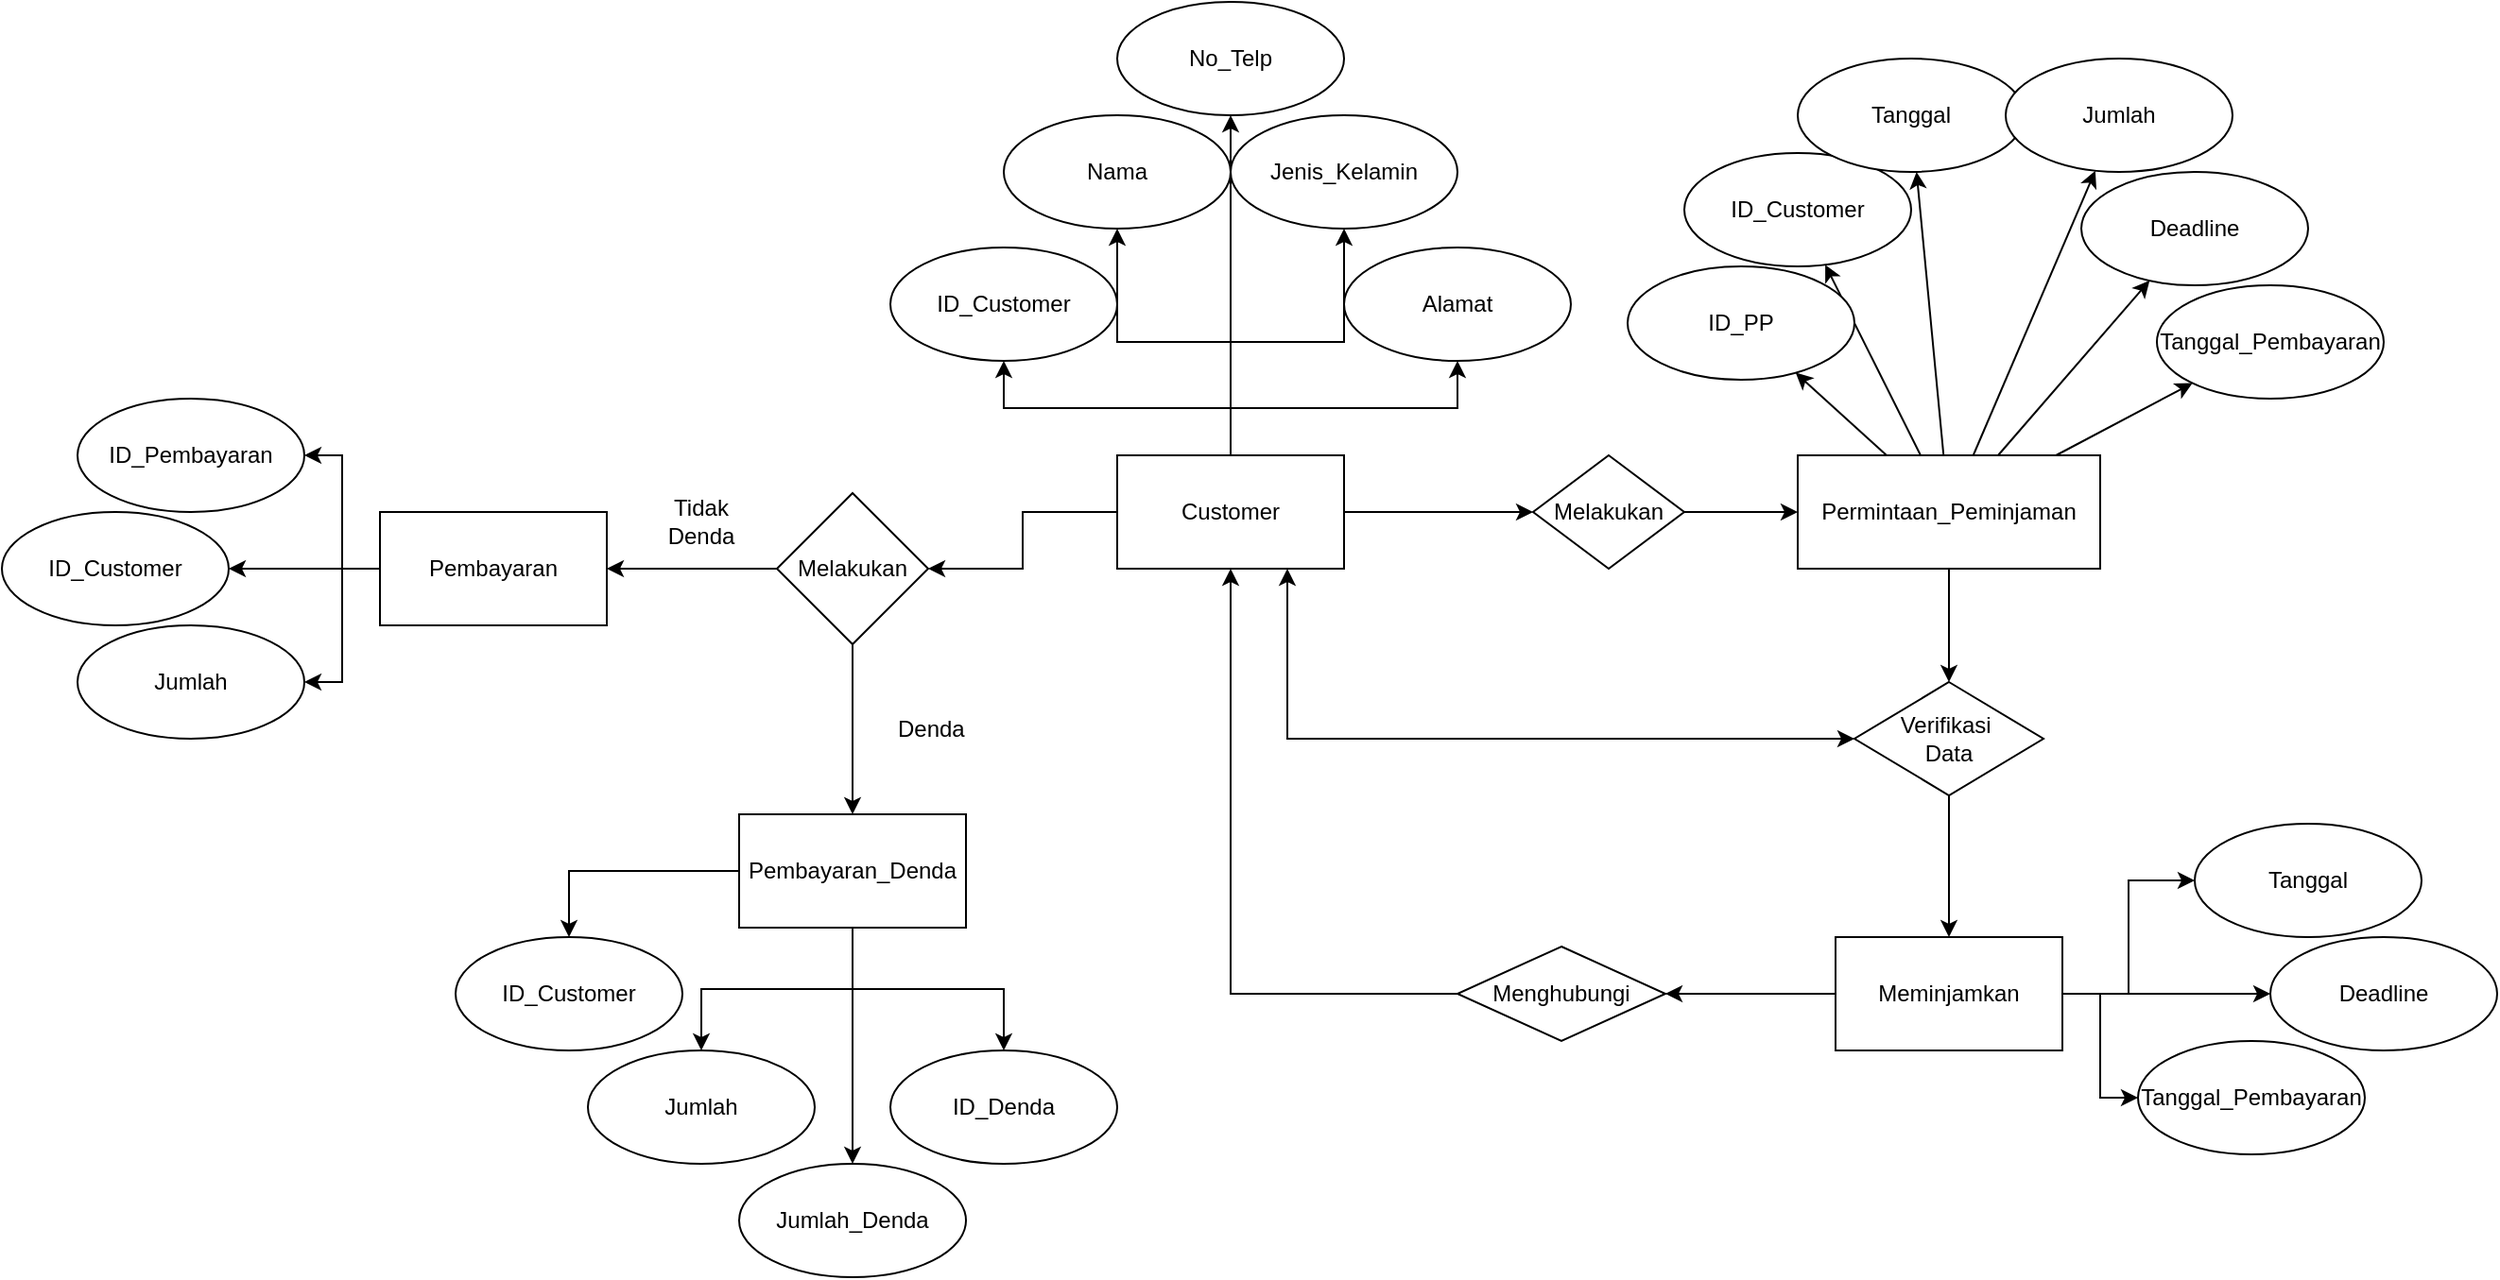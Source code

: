 <mxfile version="20.0.4" type="device"><diagram id="R2lEEEUBdFMjLlhIrx00" name="Page-1"><mxGraphModel dx="2485" dy="748" grid="1" gridSize="10" guides="1" tooltips="1" connect="1" arrows="1" fold="1" page="1" pageScale="1" pageWidth="850" pageHeight="1100" math="0" shadow="0" extFonts="Permanent Marker^https://fonts.googleapis.com/css?family=Permanent+Marker"><root><mxCell id="0"/><mxCell id="1" parent="0"/><mxCell id="Tu0zlqNbjXTZZb3ps5It-3" value="" style="edgeStyle=orthogonalEdgeStyle;rounded=0;orthogonalLoop=1;jettySize=auto;html=1;" edge="1" parent="1" source="Tu0zlqNbjXTZZb3ps5It-1" target="Tu0zlqNbjXTZZb3ps5It-2"><mxGeometry relative="1" as="geometry"/></mxCell><mxCell id="Tu0zlqNbjXTZZb3ps5It-5" value="" style="edgeStyle=orthogonalEdgeStyle;rounded=0;orthogonalLoop=1;jettySize=auto;html=1;" edge="1" parent="1" source="Tu0zlqNbjXTZZb3ps5It-1" target="Tu0zlqNbjXTZZb3ps5It-4"><mxGeometry relative="1" as="geometry"/></mxCell><mxCell id="Tu0zlqNbjXTZZb3ps5It-7" value="" style="edgeStyle=orthogonalEdgeStyle;rounded=0;orthogonalLoop=1;jettySize=auto;html=1;" edge="1" parent="1" source="Tu0zlqNbjXTZZb3ps5It-1" target="Tu0zlqNbjXTZZb3ps5It-6"><mxGeometry relative="1" as="geometry"/></mxCell><mxCell id="Tu0zlqNbjXTZZb3ps5It-9" value="" style="edgeStyle=orthogonalEdgeStyle;rounded=0;orthogonalLoop=1;jettySize=auto;html=1;" edge="1" parent="1" source="Tu0zlqNbjXTZZb3ps5It-1" target="Tu0zlqNbjXTZZb3ps5It-8"><mxGeometry relative="1" as="geometry"/></mxCell><mxCell id="Tu0zlqNbjXTZZb3ps5It-29" value="" style="edgeStyle=orthogonalEdgeStyle;rounded=0;orthogonalLoop=1;jettySize=auto;html=1;" edge="1" parent="1" source="Tu0zlqNbjXTZZb3ps5It-1" target="Tu0zlqNbjXTZZb3ps5It-28"><mxGeometry relative="1" as="geometry"/></mxCell><mxCell id="Tu0zlqNbjXTZZb3ps5It-46" value="" style="edgeStyle=orthogonalEdgeStyle;rounded=0;orthogonalLoop=1;jettySize=auto;html=1;" edge="1" parent="1" source="Tu0zlqNbjXTZZb3ps5It-1" target="Tu0zlqNbjXTZZb3ps5It-45"><mxGeometry relative="1" as="geometry"/></mxCell><mxCell id="Tu0zlqNbjXTZZb3ps5It-69" value="" style="edgeStyle=orthogonalEdgeStyle;rounded=0;orthogonalLoop=1;jettySize=auto;html=1;" edge="1" parent="1" source="Tu0zlqNbjXTZZb3ps5It-1" target="Tu0zlqNbjXTZZb3ps5It-68"><mxGeometry relative="1" as="geometry"/></mxCell><mxCell id="Tu0zlqNbjXTZZb3ps5It-1" value="Customer" style="rounded=0;whiteSpace=wrap;html=1;" vertex="1" parent="1"><mxGeometry x="120" y="250" width="120" height="60" as="geometry"/></mxCell><mxCell id="Tu0zlqNbjXTZZb3ps5It-2" value="Nama" style="ellipse;whiteSpace=wrap;html=1;rounded=0;" vertex="1" parent="1"><mxGeometry x="60" y="70" width="120" height="60" as="geometry"/></mxCell><mxCell id="Tu0zlqNbjXTZZb3ps5It-4" value="ID_Customer" style="ellipse;whiteSpace=wrap;html=1;rounded=0;" vertex="1" parent="1"><mxGeometry y="140" width="120" height="60" as="geometry"/></mxCell><mxCell id="Tu0zlqNbjXTZZb3ps5It-6" value="Alamat" style="ellipse;whiteSpace=wrap;html=1;rounded=0;" vertex="1" parent="1"><mxGeometry x="240" y="140" width="120" height="60" as="geometry"/></mxCell><mxCell id="Tu0zlqNbjXTZZb3ps5It-11" value="" style="edgeStyle=orthogonalEdgeStyle;rounded=0;orthogonalLoop=1;jettySize=auto;html=1;" edge="1" parent="1" source="Tu0zlqNbjXTZZb3ps5It-8" target="Tu0zlqNbjXTZZb3ps5It-10"><mxGeometry relative="1" as="geometry"/></mxCell><mxCell id="Tu0zlqNbjXTZZb3ps5It-8" value="Melakukan" style="rhombus;whiteSpace=wrap;html=1;rounded=0;" vertex="1" parent="1"><mxGeometry x="340" y="250" width="80" height="60" as="geometry"/></mxCell><mxCell id="Tu0zlqNbjXTZZb3ps5It-13" value="" style="rounded=0;orthogonalLoop=1;jettySize=auto;html=1;" edge="1" parent="1" source="Tu0zlqNbjXTZZb3ps5It-10" target="Tu0zlqNbjXTZZb3ps5It-12"><mxGeometry relative="1" as="geometry"/></mxCell><mxCell id="Tu0zlqNbjXTZZb3ps5It-15" value="" style="rounded=0;orthogonalLoop=1;jettySize=auto;html=1;" edge="1" parent="1" source="Tu0zlqNbjXTZZb3ps5It-10" target="Tu0zlqNbjXTZZb3ps5It-14"><mxGeometry relative="1" as="geometry"/></mxCell><mxCell id="Tu0zlqNbjXTZZb3ps5It-17" value="" style="rounded=0;orthogonalLoop=1;jettySize=auto;html=1;" edge="1" parent="1" source="Tu0zlqNbjXTZZb3ps5It-10" target="Tu0zlqNbjXTZZb3ps5It-16"><mxGeometry relative="1" as="geometry"/></mxCell><mxCell id="Tu0zlqNbjXTZZb3ps5It-19" value="" style="rounded=0;orthogonalLoop=1;jettySize=auto;html=1;" edge="1" parent="1" source="Tu0zlqNbjXTZZb3ps5It-10" target="Tu0zlqNbjXTZZb3ps5It-18"><mxGeometry relative="1" as="geometry"/></mxCell><mxCell id="Tu0zlqNbjXTZZb3ps5It-21" value="" style="rounded=0;orthogonalLoop=1;jettySize=auto;html=1;" edge="1" parent="1" source="Tu0zlqNbjXTZZb3ps5It-10" target="Tu0zlqNbjXTZZb3ps5It-20"><mxGeometry relative="1" as="geometry"/></mxCell><mxCell id="Tu0zlqNbjXTZZb3ps5It-23" value="" style="rounded=0;orthogonalLoop=1;jettySize=auto;html=1;" edge="1" parent="1" source="Tu0zlqNbjXTZZb3ps5It-10" target="Tu0zlqNbjXTZZb3ps5It-22"><mxGeometry relative="1" as="geometry"/></mxCell><mxCell id="Tu0zlqNbjXTZZb3ps5It-25" value="" style="edgeStyle=none;rounded=0;orthogonalLoop=1;jettySize=auto;html=1;" edge="1" parent="1" source="Tu0zlqNbjXTZZb3ps5It-10" target="Tu0zlqNbjXTZZb3ps5It-24"><mxGeometry relative="1" as="geometry"/></mxCell><mxCell id="Tu0zlqNbjXTZZb3ps5It-10" value="Permintaan_Peminjaman" style="whiteSpace=wrap;html=1;rounded=0;" vertex="1" parent="1"><mxGeometry x="480" y="250" width="160" height="60" as="geometry"/></mxCell><mxCell id="Tu0zlqNbjXTZZb3ps5It-12" value="ID_Customer" style="ellipse;whiteSpace=wrap;html=1;rounded=0;" vertex="1" parent="1"><mxGeometry x="420" y="90" width="120" height="60" as="geometry"/></mxCell><mxCell id="Tu0zlqNbjXTZZb3ps5It-14" value="Tanggal" style="ellipse;whiteSpace=wrap;html=1;rounded=0;" vertex="1" parent="1"><mxGeometry x="480" y="40" width="120" height="60" as="geometry"/></mxCell><mxCell id="Tu0zlqNbjXTZZb3ps5It-16" value="Deadline" style="ellipse;whiteSpace=wrap;html=1;rounded=0;" vertex="1" parent="1"><mxGeometry x="630" y="100" width="120" height="60" as="geometry"/></mxCell><mxCell id="Tu0zlqNbjXTZZb3ps5It-18" value="Jumlah" style="ellipse;whiteSpace=wrap;html=1;rounded=0;" vertex="1" parent="1"><mxGeometry x="590" y="40" width="120" height="60" as="geometry"/></mxCell><mxCell id="Tu0zlqNbjXTZZb3ps5It-20" value="Tanggal_Pembayaran" style="ellipse;whiteSpace=wrap;html=1;rounded=0;" vertex="1" parent="1"><mxGeometry x="670" y="160" width="120" height="60" as="geometry"/></mxCell><mxCell id="Tu0zlqNbjXTZZb3ps5It-22" value="ID_PP" style="ellipse;whiteSpace=wrap;html=1;rounded=0;" vertex="1" parent="1"><mxGeometry x="390" y="150" width="120" height="60" as="geometry"/></mxCell><mxCell id="Tu0zlqNbjXTZZb3ps5It-27" value="" style="edgeStyle=none;rounded=0;orthogonalLoop=1;jettySize=auto;html=1;" edge="1" parent="1" source="Tu0zlqNbjXTZZb3ps5It-24" target="Tu0zlqNbjXTZZb3ps5It-26"><mxGeometry relative="1" as="geometry"/></mxCell><mxCell id="Tu0zlqNbjXTZZb3ps5It-24" value="Verifikasi&amp;nbsp;&lt;br&gt;Data" style="rhombus;whiteSpace=wrap;html=1;rounded=0;" vertex="1" parent="1"><mxGeometry x="510" y="370" width="100" height="60" as="geometry"/></mxCell><mxCell id="Tu0zlqNbjXTZZb3ps5It-34" value="" style="edgeStyle=orthogonalEdgeStyle;rounded=0;orthogonalLoop=1;jettySize=auto;html=1;" edge="1" parent="1" source="Tu0zlqNbjXTZZb3ps5It-26" target="Tu0zlqNbjXTZZb3ps5It-33"><mxGeometry relative="1" as="geometry"/></mxCell><mxCell id="Tu0zlqNbjXTZZb3ps5It-36" value="" style="edgeStyle=orthogonalEdgeStyle;rounded=0;orthogonalLoop=1;jettySize=auto;html=1;" edge="1" parent="1" source="Tu0zlqNbjXTZZb3ps5It-26" target="Tu0zlqNbjXTZZb3ps5It-35"><mxGeometry relative="1" as="geometry"/></mxCell><mxCell id="Tu0zlqNbjXTZZb3ps5It-38" value="" style="edgeStyle=orthogonalEdgeStyle;rounded=0;orthogonalLoop=1;jettySize=auto;html=1;" edge="1" parent="1" source="Tu0zlqNbjXTZZb3ps5It-26" target="Tu0zlqNbjXTZZb3ps5It-37"><mxGeometry relative="1" as="geometry"/></mxCell><mxCell id="Tu0zlqNbjXTZZb3ps5It-42" value="" style="edgeStyle=orthogonalEdgeStyle;rounded=0;orthogonalLoop=1;jettySize=auto;html=1;" edge="1" parent="1" source="Tu0zlqNbjXTZZb3ps5It-26" target="Tu0zlqNbjXTZZb3ps5It-41"><mxGeometry relative="1" as="geometry"/></mxCell><mxCell id="Tu0zlqNbjXTZZb3ps5It-26" value="Meminjamkan" style="whiteSpace=wrap;html=1;rounded=0;" vertex="1" parent="1"><mxGeometry x="500" y="505" width="120" height="60" as="geometry"/></mxCell><mxCell id="Tu0zlqNbjXTZZb3ps5It-28" value="Jenis_Kelamin" style="ellipse;whiteSpace=wrap;html=1;rounded=0;" vertex="1" parent="1"><mxGeometry x="180" y="70" width="120" height="60" as="geometry"/></mxCell><mxCell id="Tu0zlqNbjXTZZb3ps5It-33" value="Tanggal" style="ellipse;whiteSpace=wrap;html=1;rounded=0;" vertex="1" parent="1"><mxGeometry x="690" y="445" width="120" height="60" as="geometry"/></mxCell><mxCell id="Tu0zlqNbjXTZZb3ps5It-35" value="Deadline" style="ellipse;whiteSpace=wrap;html=1;rounded=0;" vertex="1" parent="1"><mxGeometry x="730" y="505" width="120" height="60" as="geometry"/></mxCell><mxCell id="Tu0zlqNbjXTZZb3ps5It-37" value="Tanggal_Pembayaran" style="ellipse;whiteSpace=wrap;html=1;rounded=0;" vertex="1" parent="1"><mxGeometry x="660" y="560" width="120" height="60" as="geometry"/></mxCell><mxCell id="Tu0zlqNbjXTZZb3ps5It-43" style="edgeStyle=orthogonalEdgeStyle;rounded=0;orthogonalLoop=1;jettySize=auto;html=1;exitX=0;exitY=0.5;exitDx=0;exitDy=0;entryX=0.5;entryY=1;entryDx=0;entryDy=0;" edge="1" parent="1" source="Tu0zlqNbjXTZZb3ps5It-41" target="Tu0zlqNbjXTZZb3ps5It-1"><mxGeometry relative="1" as="geometry"/></mxCell><mxCell id="Tu0zlqNbjXTZZb3ps5It-41" value="Menghubungi" style="rhombus;whiteSpace=wrap;html=1;rounded=0;" vertex="1" parent="1"><mxGeometry x="300" y="510" width="110" height="50" as="geometry"/></mxCell><mxCell id="Tu0zlqNbjXTZZb3ps5It-44" value="" style="endArrow=classic;startArrow=classic;html=1;rounded=0;entryX=0;entryY=0.5;entryDx=0;entryDy=0;exitX=0.75;exitY=1;exitDx=0;exitDy=0;edgeStyle=orthogonalEdgeStyle;" edge="1" parent="1" source="Tu0zlqNbjXTZZb3ps5It-1" target="Tu0zlqNbjXTZZb3ps5It-24"><mxGeometry width="50" height="50" relative="1" as="geometry"><mxPoint x="300" y="400" as="sourcePoint"/><mxPoint x="350" y="350" as="targetPoint"/></mxGeometry></mxCell><mxCell id="Tu0zlqNbjXTZZb3ps5It-55" style="edgeStyle=orthogonalEdgeStyle;rounded=0;orthogonalLoop=1;jettySize=auto;html=1;exitX=0;exitY=0.5;exitDx=0;exitDy=0;entryX=1;entryY=0.5;entryDx=0;entryDy=0;" edge="1" parent="1" source="Tu0zlqNbjXTZZb3ps5It-45" target="Tu0zlqNbjXTZZb3ps5It-47"><mxGeometry relative="1" as="geometry"/></mxCell><mxCell id="Tu0zlqNbjXTZZb3ps5It-58" value="" style="edgeStyle=orthogonalEdgeStyle;rounded=0;orthogonalLoop=1;jettySize=auto;html=1;" edge="1" parent="1" source="Tu0zlqNbjXTZZb3ps5It-45" target="Tu0zlqNbjXTZZb3ps5It-57"><mxGeometry relative="1" as="geometry"/></mxCell><mxCell id="Tu0zlqNbjXTZZb3ps5It-45" value="Melakukan" style="rhombus;whiteSpace=wrap;html=1;rounded=0;" vertex="1" parent="1"><mxGeometry x="-60" y="270" width="80" height="80" as="geometry"/></mxCell><mxCell id="Tu0zlqNbjXTZZb3ps5It-50" value="" style="edgeStyle=orthogonalEdgeStyle;rounded=0;orthogonalLoop=1;jettySize=auto;html=1;" edge="1" parent="1" source="Tu0zlqNbjXTZZb3ps5It-47" target="Tu0zlqNbjXTZZb3ps5It-49"><mxGeometry relative="1" as="geometry"/></mxCell><mxCell id="Tu0zlqNbjXTZZb3ps5It-52" value="" style="edgeStyle=orthogonalEdgeStyle;rounded=0;orthogonalLoop=1;jettySize=auto;html=1;" edge="1" parent="1" source="Tu0zlqNbjXTZZb3ps5It-47" target="Tu0zlqNbjXTZZb3ps5It-51"><mxGeometry relative="1" as="geometry"/></mxCell><mxCell id="Tu0zlqNbjXTZZb3ps5It-54" value="" style="edgeStyle=orthogonalEdgeStyle;rounded=0;orthogonalLoop=1;jettySize=auto;html=1;" edge="1" parent="1" source="Tu0zlqNbjXTZZb3ps5It-47" target="Tu0zlqNbjXTZZb3ps5It-53"><mxGeometry relative="1" as="geometry"/></mxCell><mxCell id="Tu0zlqNbjXTZZb3ps5It-47" value="Pembayaran" style="whiteSpace=wrap;html=1;rounded=0;" vertex="1" parent="1"><mxGeometry x="-270" y="280" width="120" height="60" as="geometry"/></mxCell><mxCell id="Tu0zlqNbjXTZZb3ps5It-49" value="ID_Customer" style="ellipse;whiteSpace=wrap;html=1;rounded=0;" vertex="1" parent="1"><mxGeometry x="-470" y="280" width="120" height="60" as="geometry"/></mxCell><mxCell id="Tu0zlqNbjXTZZb3ps5It-51" value="ID_Pembayaran" style="ellipse;whiteSpace=wrap;html=1;rounded=0;" vertex="1" parent="1"><mxGeometry x="-430" y="220" width="120" height="60" as="geometry"/></mxCell><mxCell id="Tu0zlqNbjXTZZb3ps5It-53" value="Jumlah" style="ellipse;whiteSpace=wrap;html=1;rounded=0;" vertex="1" parent="1"><mxGeometry x="-430" y="340" width="120" height="60" as="geometry"/></mxCell><mxCell id="Tu0zlqNbjXTZZb3ps5It-56" value="Tidak Denda" style="text;html=1;strokeColor=none;fillColor=none;align=center;verticalAlign=middle;whiteSpace=wrap;rounded=0;" vertex="1" parent="1"><mxGeometry x="-130" y="270" width="60" height="30" as="geometry"/></mxCell><mxCell id="Tu0zlqNbjXTZZb3ps5It-61" value="" style="edgeStyle=orthogonalEdgeStyle;rounded=0;orthogonalLoop=1;jettySize=auto;html=1;" edge="1" parent="1" source="Tu0zlqNbjXTZZb3ps5It-57" target="Tu0zlqNbjXTZZb3ps5It-60"><mxGeometry relative="1" as="geometry"/></mxCell><mxCell id="Tu0zlqNbjXTZZb3ps5It-63" value="" style="edgeStyle=orthogonalEdgeStyle;rounded=0;orthogonalLoop=1;jettySize=auto;html=1;" edge="1" parent="1" source="Tu0zlqNbjXTZZb3ps5It-57" target="Tu0zlqNbjXTZZb3ps5It-62"><mxGeometry relative="1" as="geometry"/></mxCell><mxCell id="Tu0zlqNbjXTZZb3ps5It-65" value="" style="edgeStyle=orthogonalEdgeStyle;rounded=0;orthogonalLoop=1;jettySize=auto;html=1;" edge="1" parent="1" source="Tu0zlqNbjXTZZb3ps5It-57" target="Tu0zlqNbjXTZZb3ps5It-64"><mxGeometry relative="1" as="geometry"/></mxCell><mxCell id="Tu0zlqNbjXTZZb3ps5It-67" value="" style="edgeStyle=orthogonalEdgeStyle;rounded=0;orthogonalLoop=1;jettySize=auto;html=1;" edge="1" parent="1" source="Tu0zlqNbjXTZZb3ps5It-57" target="Tu0zlqNbjXTZZb3ps5It-66"><mxGeometry relative="1" as="geometry"/></mxCell><mxCell id="Tu0zlqNbjXTZZb3ps5It-57" value="Pembayaran_Denda" style="whiteSpace=wrap;html=1;rounded=0;" vertex="1" parent="1"><mxGeometry x="-80" y="440" width="120" height="60" as="geometry"/></mxCell><mxCell id="Tu0zlqNbjXTZZb3ps5It-59" value="&amp;nbsp;Denda" style="text;html=1;strokeColor=none;fillColor=none;align=center;verticalAlign=middle;whiteSpace=wrap;rounded=0;" vertex="1" parent="1"><mxGeometry x="-10" y="380" width="60" height="30" as="geometry"/></mxCell><mxCell id="Tu0zlqNbjXTZZb3ps5It-60" value="ID_Customer" style="ellipse;whiteSpace=wrap;html=1;rounded=0;" vertex="1" parent="1"><mxGeometry x="-230" y="505" width="120" height="60" as="geometry"/></mxCell><mxCell id="Tu0zlqNbjXTZZb3ps5It-62" value="ID_Denda" style="ellipse;whiteSpace=wrap;html=1;rounded=0;" vertex="1" parent="1"><mxGeometry y="565" width="120" height="60" as="geometry"/></mxCell><mxCell id="Tu0zlqNbjXTZZb3ps5It-64" value="Jumlah" style="ellipse;whiteSpace=wrap;html=1;rounded=0;" vertex="1" parent="1"><mxGeometry x="-160" y="565" width="120" height="60" as="geometry"/></mxCell><mxCell id="Tu0zlqNbjXTZZb3ps5It-66" value="Jumlah_Denda" style="ellipse;whiteSpace=wrap;html=1;rounded=0;" vertex="1" parent="1"><mxGeometry x="-80" y="625" width="120" height="60" as="geometry"/></mxCell><mxCell id="Tu0zlqNbjXTZZb3ps5It-68" value="No_Telp" style="ellipse;whiteSpace=wrap;html=1;rounded=0;" vertex="1" parent="1"><mxGeometry x="120" y="10" width="120" height="60" as="geometry"/></mxCell></root></mxGraphModel></diagram></mxfile>